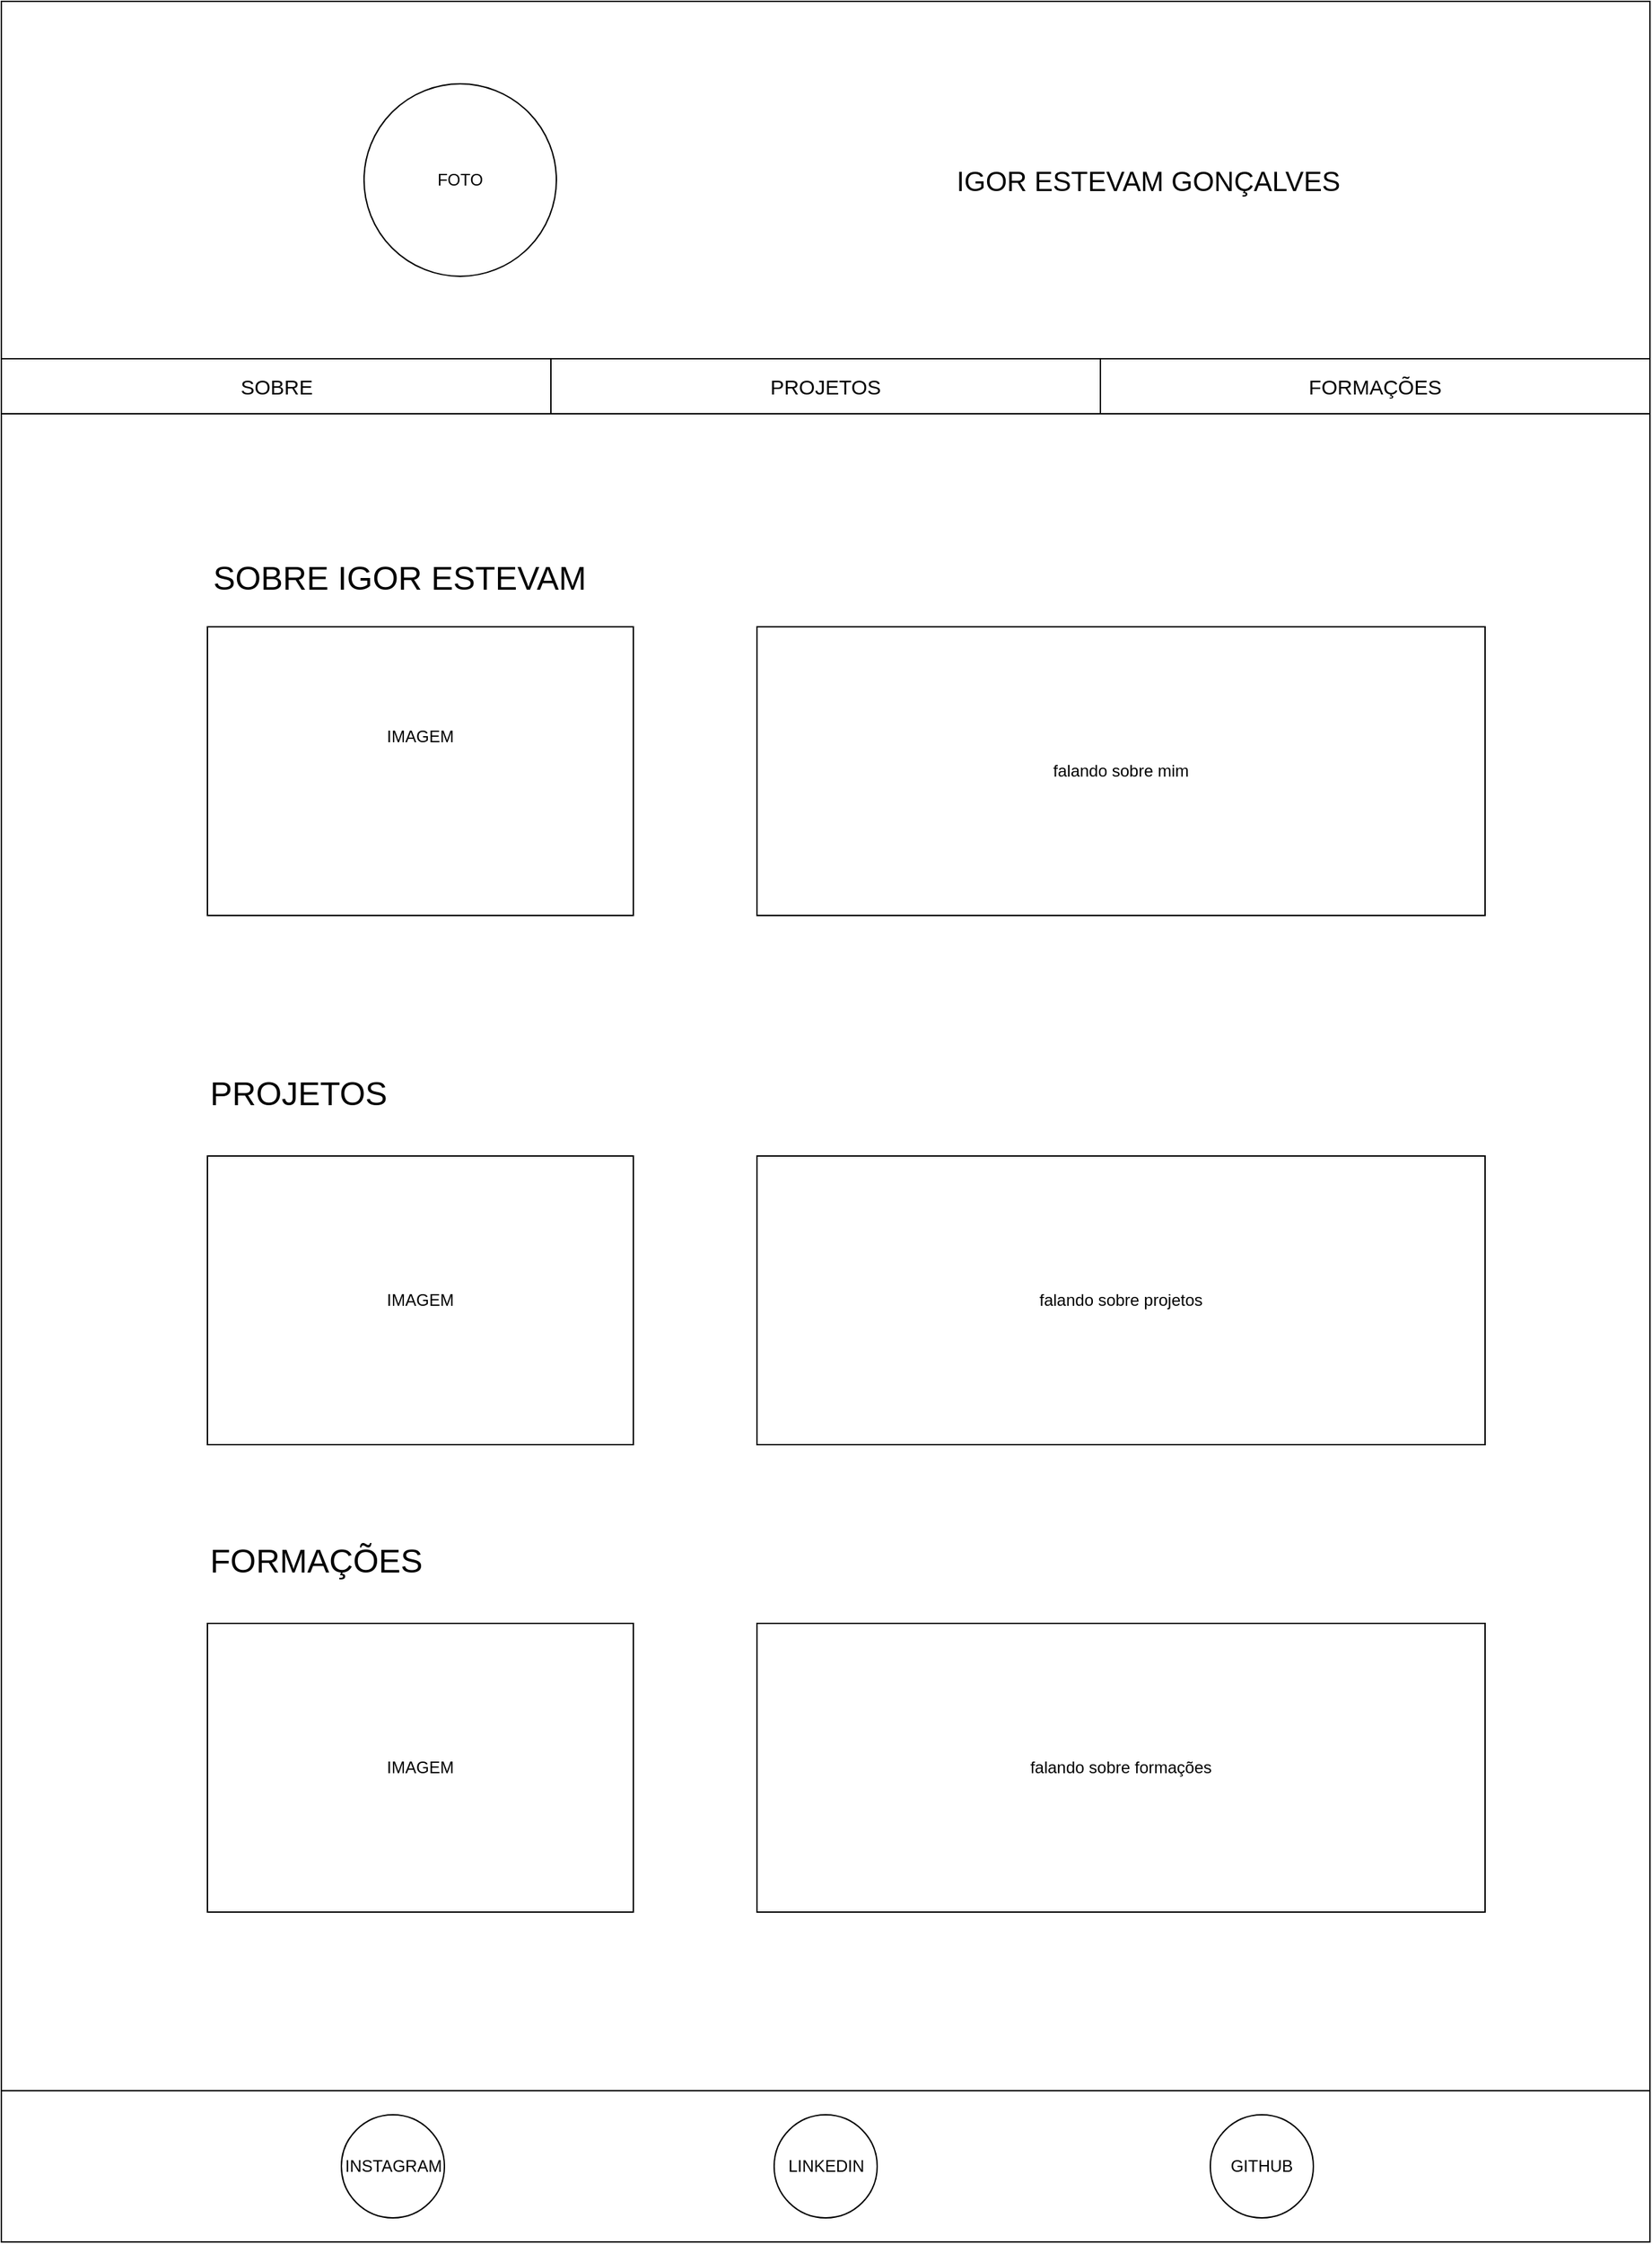 <mxfile version="24.7.17">
  <diagram name="Página-1" id="4ZwvtEbwPWjgC1fLKRK7">
    <mxGraphModel dx="1393" dy="1965" grid="1" gridSize="10" guides="1" tooltips="1" connect="1" arrows="1" fold="1" page="1" pageScale="1" pageWidth="827" pageHeight="1169" math="0" shadow="0">
      <root>
        <mxCell id="0" />
        <mxCell id="1" parent="0" />
        <mxCell id="8Q8NPyCuLfAXdYxH3WJI-1" value="" style="rounded=0;whiteSpace=wrap;html=1;" parent="1" vertex="1">
          <mxGeometry x="10" y="-60" width="1200" height="1630" as="geometry" />
        </mxCell>
        <mxCell id="8Q8NPyCuLfAXdYxH3WJI-2" value="" style="rounded=0;whiteSpace=wrap;html=1;" parent="1" vertex="1">
          <mxGeometry x="10" y="-60" width="1200" height="260" as="geometry" />
        </mxCell>
        <mxCell id="8Q8NPyCuLfAXdYxH3WJI-4" value="" style="ellipse;whiteSpace=wrap;html=1;aspect=fixed;" parent="1" vertex="1">
          <mxGeometry x="274" width="140" height="140" as="geometry" />
        </mxCell>
        <mxCell id="8Q8NPyCuLfAXdYxH3WJI-5" value="IGOR ESTEVAM GONÇALVES" style="text;html=1;align=center;verticalAlign=middle;whiteSpace=wrap;rounded=0;strokeWidth=1;fontSize=20;" parent="1" vertex="1">
          <mxGeometry x="700" y="50" width="290" height="40" as="geometry" />
        </mxCell>
        <mxCell id="8Q8NPyCuLfAXdYxH3WJI-6" value="" style="rounded=0;whiteSpace=wrap;html=1;" parent="1" vertex="1">
          <mxGeometry x="410" y="200" width="400" height="40" as="geometry" />
        </mxCell>
        <mxCell id="8Q8NPyCuLfAXdYxH3WJI-7" value="" style="rounded=0;whiteSpace=wrap;html=1;" parent="1" vertex="1">
          <mxGeometry x="10" y="200" width="400" height="40" as="geometry" />
        </mxCell>
        <mxCell id="8Q8NPyCuLfAXdYxH3WJI-8" value="FORMAÇÕES" style="rounded=0;whiteSpace=wrap;html=1;fontSize=15;" parent="1" vertex="1">
          <mxGeometry x="810" y="200" width="400" height="40" as="geometry" />
        </mxCell>
        <mxCell id="8Q8NPyCuLfAXdYxH3WJI-11" value="SOBRE" style="text;html=1;align=center;verticalAlign=middle;whiteSpace=wrap;rounded=0;fontSize=15;" parent="1" vertex="1">
          <mxGeometry x="162.5" y="205" width="95" height="30" as="geometry" />
        </mxCell>
        <mxCell id="8Q8NPyCuLfAXdYxH3WJI-13" value="PROJETOS" style="text;html=1;align=center;verticalAlign=middle;whiteSpace=wrap;rounded=0;fontSize=15;" parent="1" vertex="1">
          <mxGeometry x="580" y="205" width="60" height="30" as="geometry" />
        </mxCell>
        <mxCell id="8Q8NPyCuLfAXdYxH3WJI-16" value="" style="rounded=0;whiteSpace=wrap;html=1;" parent="1" vertex="1">
          <mxGeometry x="160" y="395" width="310" height="210" as="geometry" />
        </mxCell>
        <mxCell id="8Q8NPyCuLfAXdYxH3WJI-20" value="IMAGEM" style="text;html=1;align=center;verticalAlign=middle;whiteSpace=wrap;rounded=0;" parent="1" vertex="1">
          <mxGeometry x="285" y="460" width="60" height="30" as="geometry" />
        </mxCell>
        <mxCell id="8Q8NPyCuLfAXdYxH3WJI-21" value="FOTO" style="text;html=1;align=center;verticalAlign=middle;whiteSpace=wrap;rounded=0;" parent="1" vertex="1">
          <mxGeometry x="314" y="55" width="60" height="30" as="geometry" />
        </mxCell>
        <mxCell id="8Q8NPyCuLfAXdYxH3WJI-22" value="IMAGEM" style="rounded=0;whiteSpace=wrap;html=1;" parent="1" vertex="1">
          <mxGeometry x="160" y="780" width="310" height="210" as="geometry" />
        </mxCell>
        <mxCell id="8Q8NPyCuLfAXdYxH3WJI-26" value="IMAGEM" style="rounded=0;whiteSpace=wrap;html=1;" parent="1" vertex="1">
          <mxGeometry x="160" y="1120" width="310" height="210" as="geometry" />
        </mxCell>
        <mxCell id="8Q8NPyCuLfAXdYxH3WJI-32" value="" style="rounded=0;whiteSpace=wrap;html=1;" parent="1" vertex="1">
          <mxGeometry x="10" y="1460" width="1200" height="110" as="geometry" />
        </mxCell>
        <mxCell id="THZVh7sdKqRHXgHDJR0y-3" value="falando sobre mim" style="text;html=1;align=center;verticalAlign=middle;whiteSpace=wrap;rounded=0;strokeColor=default;" vertex="1" parent="1">
          <mxGeometry x="560" y="395" width="530" height="210" as="geometry" />
        </mxCell>
        <mxCell id="THZVh7sdKqRHXgHDJR0y-4" value="&lt;font style=&quot;font-size: 24px;&quot;&gt;SOBRE IGOR ESTEVAM&lt;/font&gt;" style="text;html=1;align=center;verticalAlign=middle;whiteSpace=wrap;rounded=0;" vertex="1" parent="1">
          <mxGeometry x="160" y="345" width="280" height="30" as="geometry" />
        </mxCell>
        <mxCell id="THZVh7sdKqRHXgHDJR0y-7" value="GITHUB" style="ellipse;whiteSpace=wrap;html=1;aspect=fixed;" vertex="1" parent="1">
          <mxGeometry x="890" y="1477.5" width="75" height="75" as="geometry" />
        </mxCell>
        <mxCell id="THZVh7sdKqRHXgHDJR0y-8" value="LINKEDIN" style="ellipse;whiteSpace=wrap;html=1;aspect=fixed;" vertex="1" parent="1">
          <mxGeometry x="572.5" y="1477.5" width="75" height="75" as="geometry" />
        </mxCell>
        <mxCell id="THZVh7sdKqRHXgHDJR0y-9" value="INSTAGRAM" style="ellipse;whiteSpace=wrap;html=1;aspect=fixed;" vertex="1" parent="1">
          <mxGeometry x="257.5" y="1477.5" width="75" height="75" as="geometry" />
        </mxCell>
        <mxCell id="THZVh7sdKqRHXgHDJR0y-10" value="falando sobre projetos" style="text;html=1;align=center;verticalAlign=middle;whiteSpace=wrap;rounded=0;strokeColor=default;" vertex="1" parent="1">
          <mxGeometry x="560" y="780" width="530" height="210" as="geometry" />
        </mxCell>
        <mxCell id="THZVh7sdKqRHXgHDJR0y-11" value="falando sobre formações" style="text;html=1;align=center;verticalAlign=middle;whiteSpace=wrap;rounded=0;strokeColor=default;" vertex="1" parent="1">
          <mxGeometry x="560" y="1120" width="530" height="210" as="geometry" />
        </mxCell>
        <mxCell id="THZVh7sdKqRHXgHDJR0y-12" value="&lt;font style=&quot;font-size: 24px;&quot;&gt;PROJETOS&lt;/font&gt;" style="text;html=1;align=left;verticalAlign=middle;whiteSpace=wrap;rounded=0;" vertex="1" parent="1">
          <mxGeometry x="160" y="720" width="280" height="30" as="geometry" />
        </mxCell>
        <mxCell id="THZVh7sdKqRHXgHDJR0y-13" value="&lt;font style=&quot;font-size: 24px;&quot;&gt;FORMAÇÕES&lt;/font&gt;" style="text;html=1;align=left;verticalAlign=middle;whiteSpace=wrap;rounded=0;" vertex="1" parent="1">
          <mxGeometry x="160" y="1060" width="280" height="30" as="geometry" />
        </mxCell>
      </root>
    </mxGraphModel>
  </diagram>
</mxfile>
